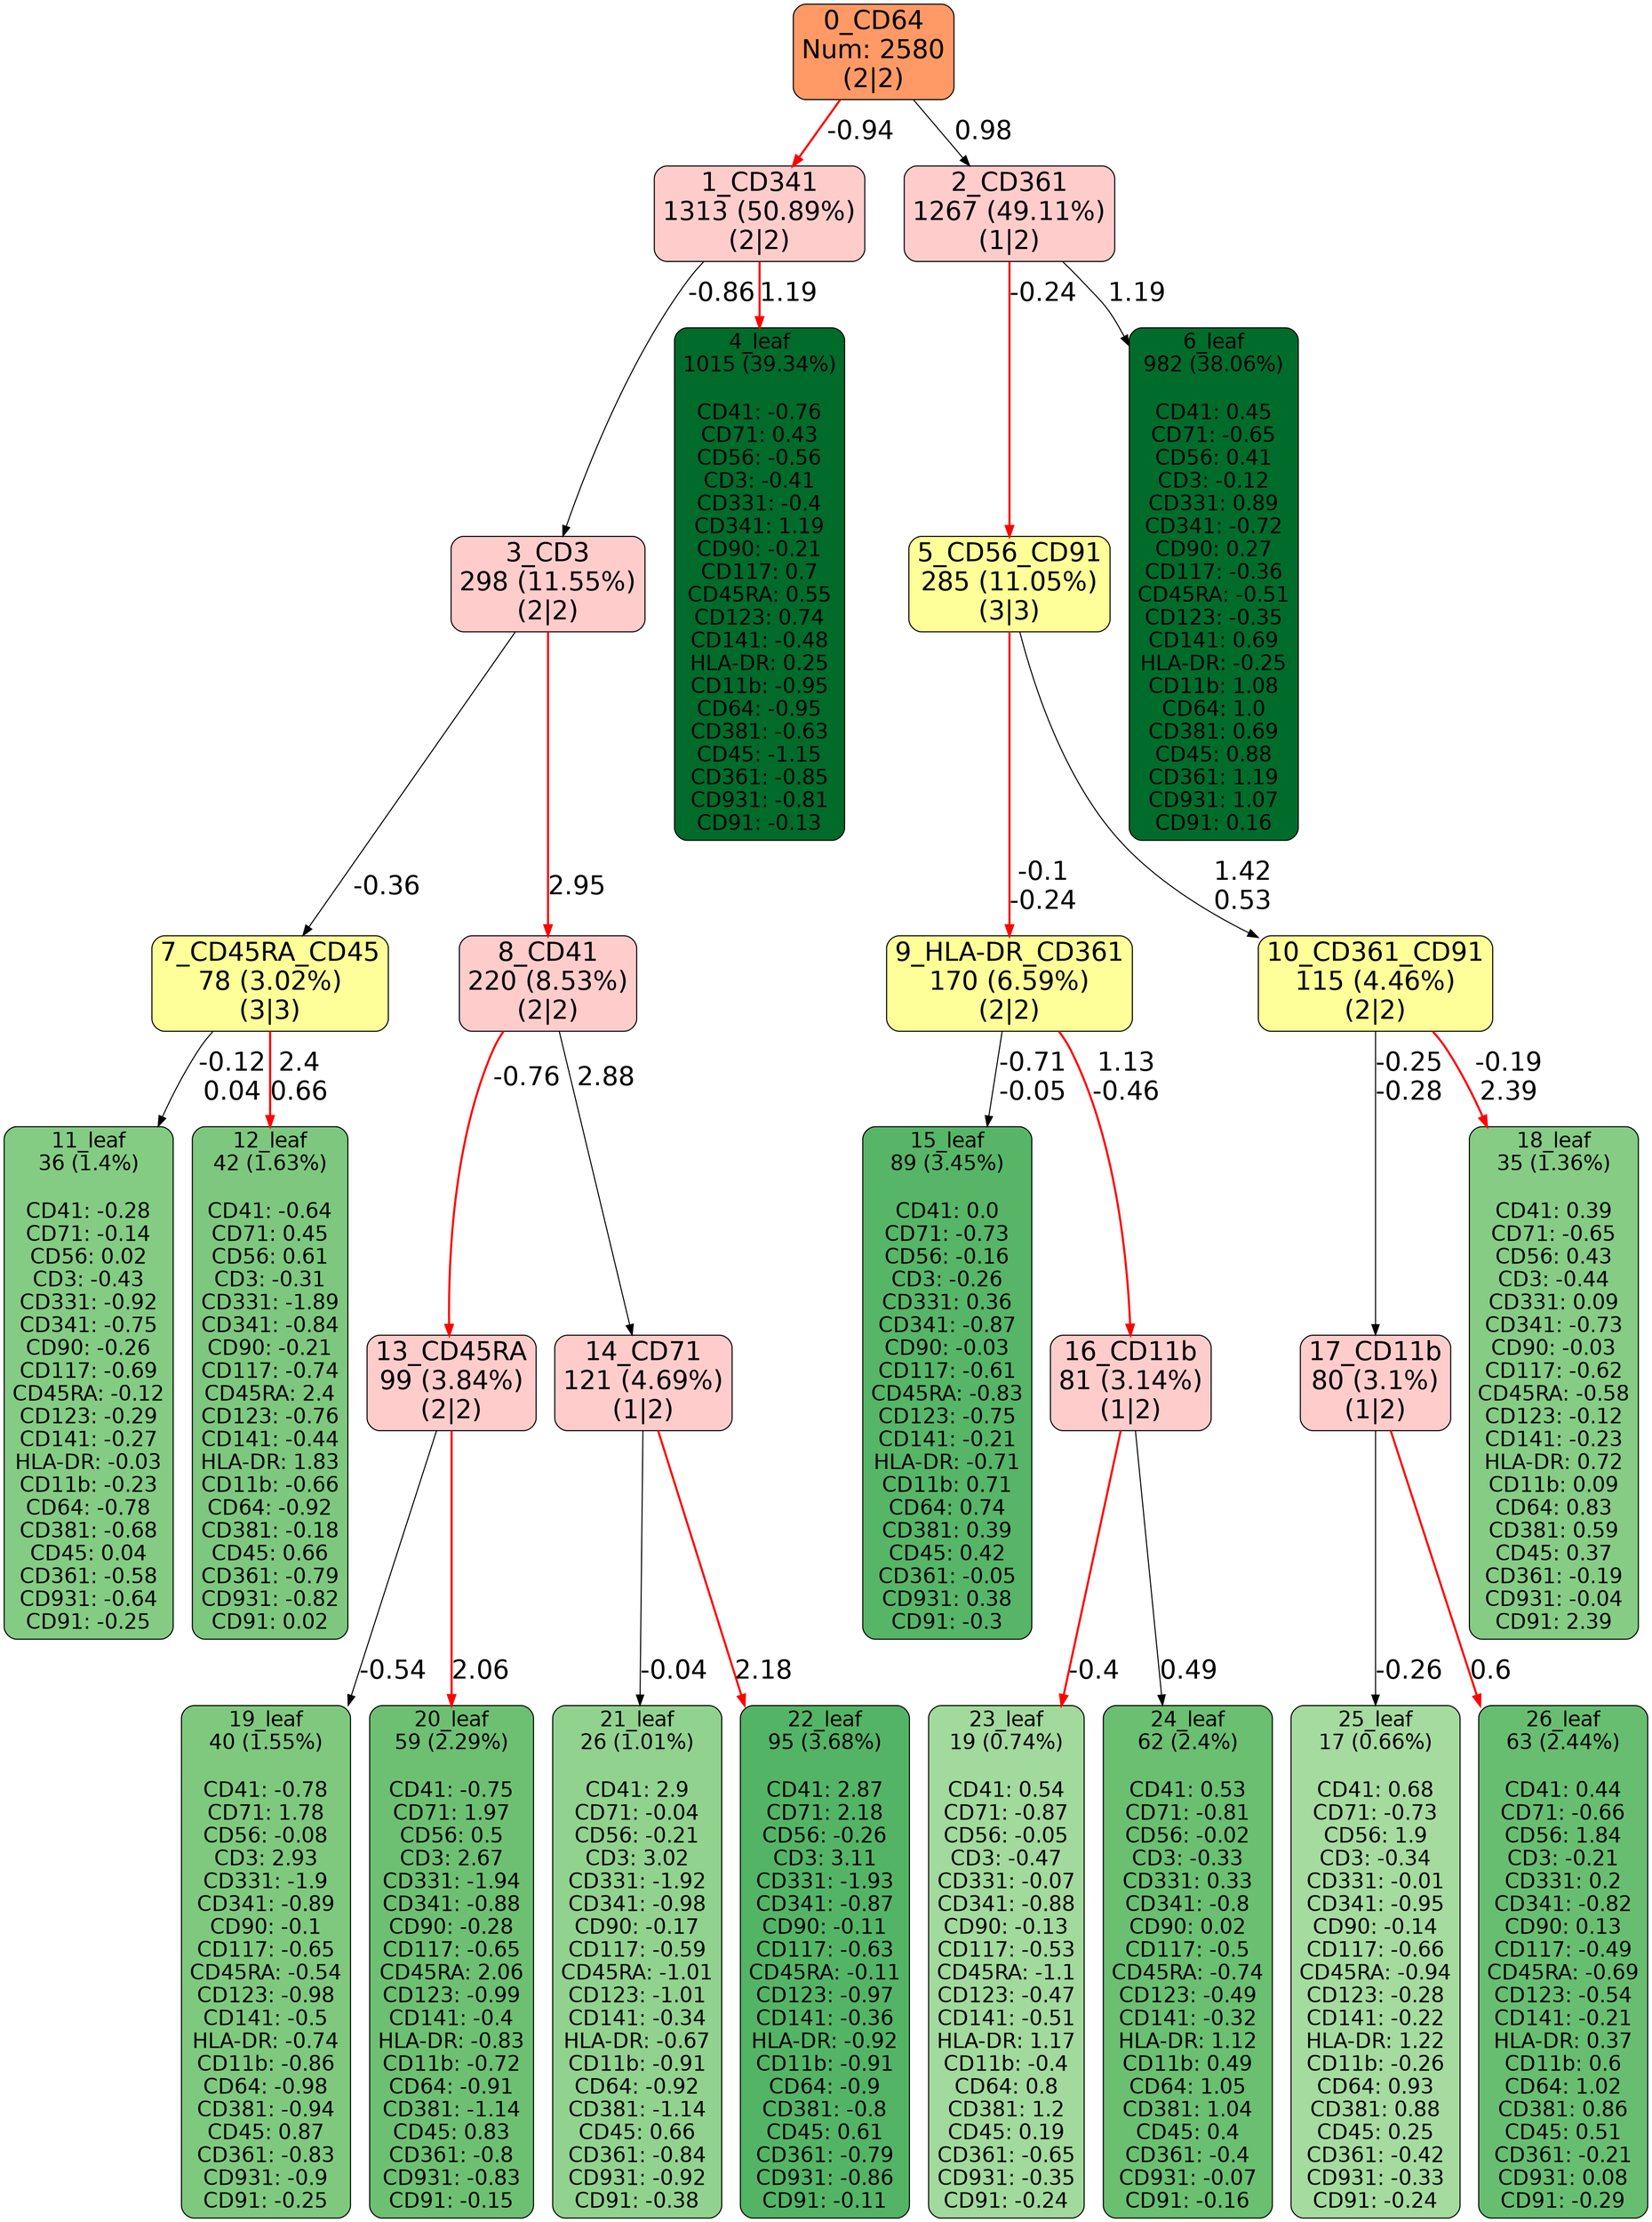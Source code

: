 digraph Tree {node [shape=box, style="filled, rounded", color="black", fontname=helvetica] ;edge [fontname=helvetica] ;0 [label="0_CD64\nNum: 2580\n(2|2)",fillcolor="#ff9966ff",fontsize=25];1 [label="1_CD341\n1313 (50.89%)\n(2|2)",fillcolor="#ffccccff",fontsize=25];0 -> 1 [labeldistance=3, label = "-0.94
",fontsize=25, color=red, style=bold];2 [label="2_CD361\n1267 (49.11%)\n(1|2)",fillcolor="#ffccccff",fontsize=25];0 -> 2 [labeldistance=3, label = "0.98
",fontsize=25, color=black, style=solid];3 [label="3_CD3\n298 (11.55%)\n(2|2)",fillcolor="#ffccccff",fontsize=25];1 -> 3 [labeldistance=3, label = "-0.86
",fontsize=25, color=black, style=solid];4 [label="4_leaf\n1015 (39.34%)\n
CD41: -0.76
CD71: 0.43
CD56: -0.56
CD3: -0.41
CD331: -0.4
CD341: 1.19
CD90: -0.21
CD117: 0.7
CD45RA: 0.55
CD123: 0.74
CD141: -0.48
HLA-DR: 0.25
CD11b: -0.95
CD64: -0.95
CD381: -0.63
CD45: -1.15
CD361: -0.85
CD931: -0.81
CD91: -0.13",fillcolor="#006b2b",fontsize=20];1 -> 4 [labeldistance=3, label = "1.19
",fontsize=25, color=red, style=bold];5 [label="5_CD56_CD91\n285 (11.05%)\n(3|3)",fillcolor="#ffff99ff",fontsize=25];2 -> 5 [labeldistance=3, label = "-0.24
",fontsize=25, color=red, style=bold];6 [label="6_leaf\n982 (38.06%)\n
CD41: 0.45
CD71: -0.65
CD56: 0.41
CD3: -0.12
CD331: 0.89
CD341: -0.72
CD90: 0.27
CD117: -0.36
CD45RA: -0.51
CD123: -0.35
CD141: 0.69
HLA-DR: -0.25
CD11b: 1.08
CD64: 1.0
CD381: 0.69
CD45: 0.88
CD361: 1.19
CD931: 1.07
CD91: 0.16",fillcolor="#006c2c",fontsize=20];2 -> 6 [labeldistance=3, label = "1.19
",fontsize=25, color=black, style=solid];7 [label="7_CD45RA_CD45\n78 (3.02%)\n(3|3)",fillcolor="#ffff99ff",fontsize=25];3 -> 7 [labeldistance=3, label = "-0.36
",fontsize=25, color=black, style=solid];8 [label="8_CD41\n220 (8.53%)\n(2|2)",fillcolor="#ffccccff",fontsize=25];3 -> 8 [labeldistance=3, label = "2.95
",fontsize=25, color=red, style=bold];9 [label="9_HLA-DR_CD361\n170 (6.59%)\n(2|2)",fillcolor="#ffff99ff",fontsize=25];5 -> 9 [labeldistance=3, label = "-0.1
-0.24
",fontsize=25, color=red, style=bold];10 [label="10_CD361_CD91\n115 (4.46%)\n(2|2)",fillcolor="#ffff99ff",fontsize=25];5 -> 10 [labeldistance=3, label = "1.42
0.53
",fontsize=25, color=black, style=solid];11 [label="11_leaf\n36 (1.4%)\n
CD41: -0.28
CD71: -0.14
CD56: 0.02
CD3: -0.43
CD331: -0.92
CD341: -0.75
CD90: -0.26
CD117: -0.69
CD45RA: -0.12
CD123: -0.29
CD141: -0.27
HLA-DR: -0.03
CD11b: -0.23
CD64: -0.78
CD381: -0.68
CD45: 0.04
CD361: -0.58
CD931: -0.64
CD91: -0.25",fillcolor="#84cc83",fontsize=20];7 -> 11 [labeldistance=3, label = "-0.12
0.04
",fontsize=25, color=black, style=solid];12 [label="12_leaf\n42 (1.63%)\n
CD41: -0.64
CD71: 0.45
CD56: 0.61
CD3: -0.31
CD331: -1.89
CD341: -0.84
CD90: -0.21
CD117: -0.74
CD45RA: 2.4
CD123: -0.76
CD141: -0.44
HLA-DR: 1.83
CD11b: -0.66
CD64: -0.92
CD381: -0.18
CD45: 0.66
CD361: -0.79
CD931: -0.82
CD91: 0.02",fillcolor="#7dc87e",fontsize=20];7 -> 12 [labeldistance=3, label = "2.4
0.66
",fontsize=25, color=red, style=bold];13 [label="13_CD45RA\n99 (3.84%)\n(2|2)",fillcolor="#ffccccff",fontsize=25];8 -> 13 [labeldistance=3, label = "-0.76
",fontsize=25, color=red, style=bold];14 [label="14_CD71\n121 (4.69%)\n(1|2)",fillcolor="#ffccccff",fontsize=25];8 -> 14 [labeldistance=3, label = "2.88
",fontsize=25, color=black, style=solid];15 [label="15_leaf\n89 (3.45%)\n
CD41: 0.0
CD71: -0.73
CD56: -0.16
CD3: -0.26
CD331: 0.36
CD341: -0.87
CD90: -0.03
CD117: -0.61
CD45RA: -0.83
CD123: -0.75
CD141: -0.21
HLA-DR: -0.71
CD11b: 0.71
CD64: 0.74
CD381: 0.39
CD45: 0.42
CD361: -0.05
CD931: 0.38
CD91: -0.3",fillcolor="#56b567",fontsize=20];9 -> 15 [labeldistance=3, label = "-0.71
-0.05
",fontsize=25, color=black, style=solid];16 [label="16_CD11b\n81 (3.14%)\n(1|2)",fillcolor="#ffccccff",fontsize=25];9 -> 16 [labeldistance=3, label = "1.13
-0.46
",fontsize=25, color=red, style=bold];17 [label="17_CD11b\n80 (3.1%)\n(1|2)",fillcolor="#ffccccff",fontsize=25];10 -> 17 [labeldistance=3, label = "-0.25
-0.28
",fontsize=25, color=black, style=solid];18 [label="18_leaf\n35 (1.36%)\n
CD41: 0.39
CD71: -0.65
CD56: 0.43
CD3: -0.44
CD331: 0.09
CD341: -0.73
CD90: -0.03
CD117: -0.62
CD45RA: -0.58
CD123: -0.12
CD141: -0.23
HLA-DR: 0.72
CD11b: 0.09
CD64: 0.83
CD381: 0.59
CD45: 0.37
CD361: -0.19
CD931: -0.04
CD91: 2.39",fillcolor="#86cc85",fontsize=20];10 -> 18 [labeldistance=3, label = "-0.19
2.39
",fontsize=25, color=red, style=bold];19 [label="19_leaf\n40 (1.55%)\n
CD41: -0.78
CD71: 1.78
CD56: -0.08
CD3: 2.93
CD331: -1.9
CD341: -0.89
CD90: -0.1
CD117: -0.65
CD45RA: -0.54
CD123: -0.98
CD141: -0.5
HLA-DR: -0.74
CD11b: -0.86
CD64: -0.98
CD381: -0.94
CD45: 0.87
CD361: -0.83
CD931: -0.9
CD91: -0.25",fillcolor="#7fc97f",fontsize=20];13 -> 19 [labeldistance=3, label = "-0.54
",fontsize=25, color=black, style=solid];20 [label="20_leaf\n59 (2.29%)\n
CD41: -0.75
CD71: 1.97
CD56: 0.5
CD3: 2.67
CD331: -1.94
CD341: -0.88
CD90: -0.28
CD117: -0.65
CD45RA: 2.06
CD123: -0.99
CD141: -0.4
HLA-DR: -0.83
CD11b: -0.72
CD64: -0.91
CD381: -1.14
CD45: 0.83
CD361: -0.8
CD931: -0.83
CD91: -0.15",fillcolor="#6dc072",fontsize=20];13 -> 20 [labeldistance=3, label = "2.06
",fontsize=25, color=red, style=bold];21 [label="21_leaf\n26 (1.01%)\n
CD41: 2.9
CD71: -0.04
CD56: -0.21
CD3: 3.02
CD331: -1.92
CD341: -0.98
CD90: -0.17
CD117: -0.59
CD45RA: -1.01
CD123: -1.01
CD141: -0.34
HLA-DR: -0.67
CD11b: -0.91
CD64: -0.92
CD381: -1.14
CD45: 0.66
CD361: -0.84
CD931: -0.92
CD91: -0.38",fillcolor="#92d28f",fontsize=20];14 -> 21 [labeldistance=3, label = "-0.04
",fontsize=25, color=black, style=solid];22 [label="22_leaf\n95 (3.68%)\n
CD41: 2.87
CD71: 2.18
CD56: -0.26
CD3: 3.11
CD331: -1.93
CD341: -0.87
CD90: -0.11
CD117: -0.63
CD45RA: -0.11
CD123: -0.97
CD141: -0.36
HLA-DR: -0.92
CD11b: -0.91
CD64: -0.9
CD381: -0.8
CD45: 0.61
CD361: -0.79
CD931: -0.86
CD91: -0.11",fillcolor="#53b466",fontsize=20];14 -> 22 [labeldistance=3, label = "2.18
",fontsize=25, color=red, style=bold];23 [label="23_leaf\n19 (0.74%)\n
CD41: 0.54
CD71: -0.87
CD56: -0.05
CD3: -0.47
CD331: -0.07
CD341: -0.88
CD90: -0.13
CD117: -0.53
CD45RA: -1.1
CD123: -0.47
CD141: -0.51
HLA-DR: 1.17
CD11b: -0.4
CD64: 0.8
CD381: 1.2
CD45: 0.19
CD361: -0.65
CD931: -0.35
CD91: -0.24",fillcolor="#a2d99c",fontsize=20];16 -> 23 [labeldistance=3, label = "-0.4
",fontsize=25, color=red, style=bold];24 [label="24_leaf\n62 (2.4%)\n
CD41: 0.53
CD71: -0.81
CD56: -0.02
CD3: -0.33
CD331: 0.33
CD341: -0.8
CD90: 0.02
CD117: -0.5
CD45RA: -0.74
CD123: -0.49
CD141: -0.32
HLA-DR: 1.12
CD11b: 0.49
CD64: 1.05
CD381: 1.04
CD45: 0.4
CD361: -0.4
CD931: -0.07
CD91: -0.16",fillcolor="#6abf71",fontsize=20];16 -> 24 [labeldistance=3, label = "0.49
",fontsize=25, color=black, style=solid];25 [label="25_leaf\n17 (0.66%)\n
CD41: 0.68
CD71: -0.73
CD56: 1.9
CD3: -0.34
CD331: -0.01
CD341: -0.95
CD90: -0.14
CD117: -0.66
CD45RA: -0.94
CD123: -0.28
CD141: -0.22
HLA-DR: 1.22
CD11b: -0.26
CD64: 0.93
CD381: 0.88
CD45: 0.25
CD361: -0.42
CD931: -0.33
CD91: -0.24",fillcolor="#a5db9f",fontsize=20];17 -> 25 [labeldistance=3, label = "-0.26
",fontsize=25, color=black, style=solid];26 [label="26_leaf\n63 (2.44%)\n
CD41: 0.44
CD71: -0.66
CD56: 1.84
CD3: -0.21
CD331: 0.2
CD341: -0.82
CD90: 0.13
CD117: -0.49
CD45RA: -0.69
CD123: -0.54
CD141: -0.21
HLA-DR: 0.37
CD11b: 0.6
CD64: 1.02
CD381: 0.86
CD45: 0.51
CD361: -0.21
CD931: 0.08
CD91: -0.29",fillcolor="#68be70",fontsize=20];17 -> 26 [labeldistance=3, label = "0.6
",fontsize=25, color=red, style=bold];}